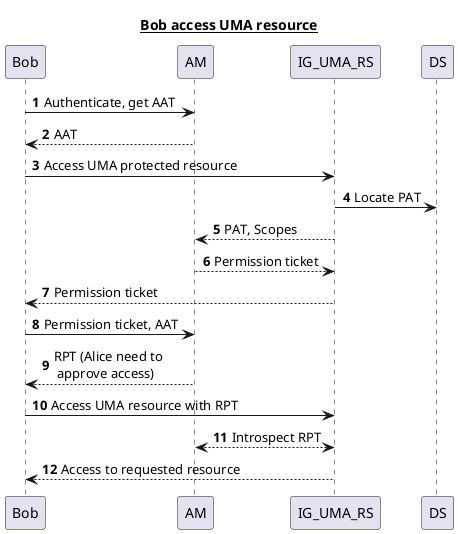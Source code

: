 @startuml
title __Bob access UMA resource__
autonumber
Bob -> AM : Authenticate, get AAT
AM --> Bob : AAT

Bob -> IG_UMA_RS : Access UMA protected resource
IG_UMA_RS -> DS : Locate PAT
IG_UMA_RS --> AM : PAT, Scopes
AM --> IG_UMA_RS :  Permission ticket
IG_UMA_RS --> Bob : Permission ticket

Bob -> AM : Permission ticket, AAT
AM --> Bob : RPT (Alice need to \n approve access)

Bob -> IG_UMA_RS : Access UMA resource with RPT
IG_UMA_RS <--> AM : Introspect RPT
IG_UMA_RS --> Bob : Access to requested resource
@enduml
